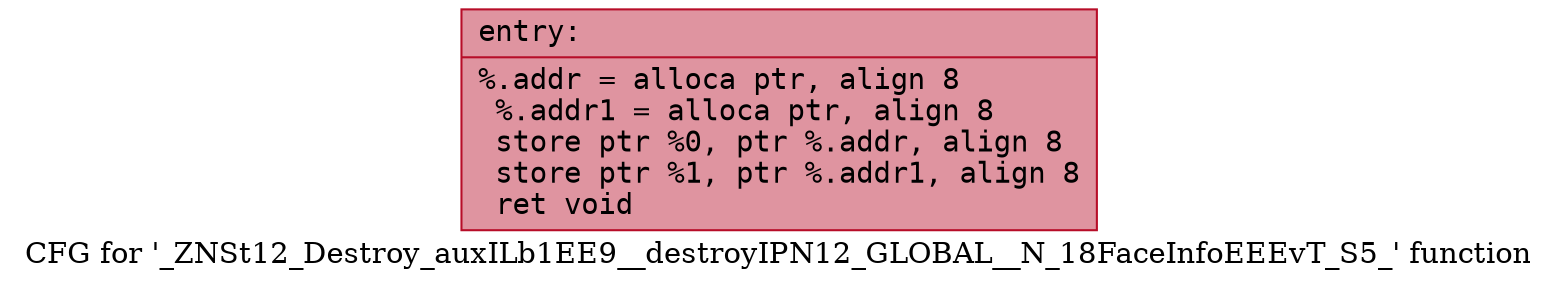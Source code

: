 digraph "CFG for '_ZNSt12_Destroy_auxILb1EE9__destroyIPN12_GLOBAL__N_18FaceInfoEEEvT_S5_' function" {
	label="CFG for '_ZNSt12_Destroy_auxILb1EE9__destroyIPN12_GLOBAL__N_18FaceInfoEEEvT_S5_' function";

	Node0x55dfe4c7b560 [shape=record,color="#b70d28ff", style=filled, fillcolor="#b70d2870" fontname="Courier",label="{entry:\l|  %.addr = alloca ptr, align 8\l  %.addr1 = alloca ptr, align 8\l  store ptr %0, ptr %.addr, align 8\l  store ptr %1, ptr %.addr1, align 8\l  ret void\l}"];
}
